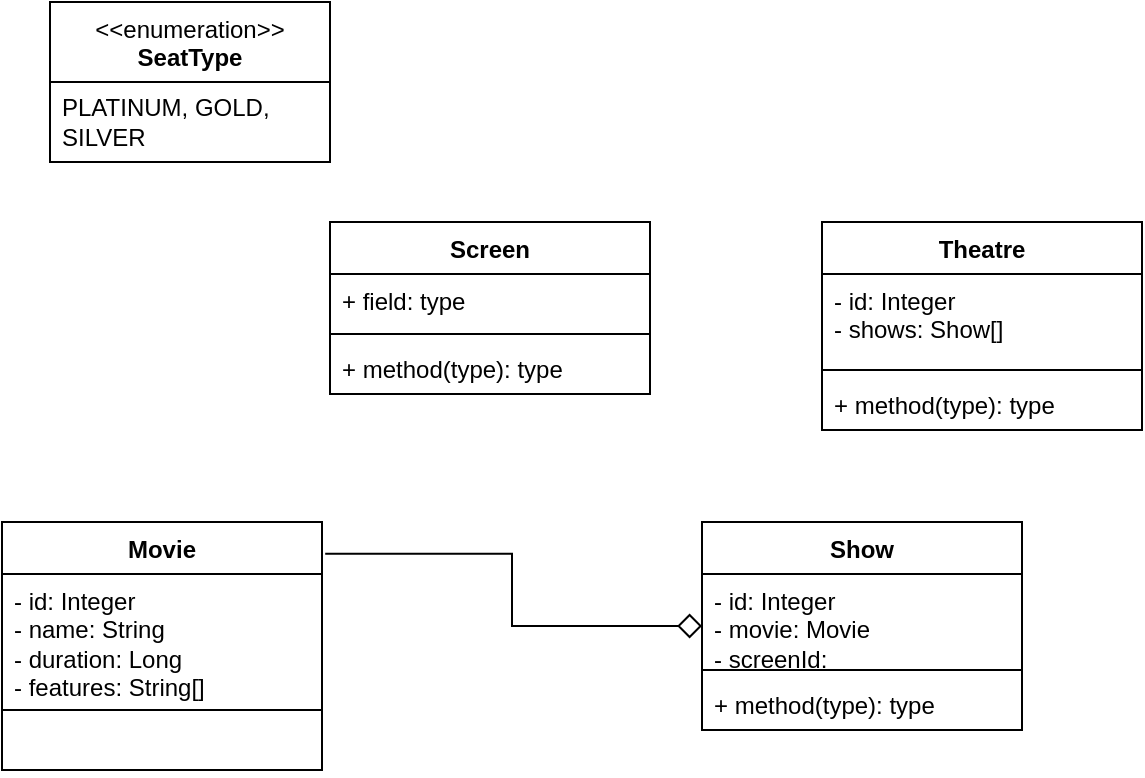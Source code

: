 <mxfile version="24.5.2" type="github">
  <diagram name="Page-1" id="YPxaZICVhEco1zUHnh6d">
    <mxGraphModel dx="1032" dy="530" grid="1" gridSize="10" guides="1" tooltips="1" connect="1" arrows="1" fold="1" page="1" pageScale="1" pageWidth="827" pageHeight="1169" math="0" shadow="0">
      <root>
        <mxCell id="0" />
        <mxCell id="1" parent="0" />
        <mxCell id="FYcy1s9Q1wEInNr1CtbZ-1" value="Screen" style="swimlane;fontStyle=1;align=center;verticalAlign=top;childLayout=stackLayout;horizontal=1;startSize=26;horizontalStack=0;resizeParent=1;resizeParentMax=0;resizeLast=0;collapsible=1;marginBottom=0;whiteSpace=wrap;html=1;" vertex="1" parent="1">
          <mxGeometry x="254" y="190" width="160" height="86" as="geometry" />
        </mxCell>
        <mxCell id="FYcy1s9Q1wEInNr1CtbZ-2" value="+ field: type" style="text;strokeColor=none;fillColor=none;align=left;verticalAlign=top;spacingLeft=4;spacingRight=4;overflow=hidden;rotatable=0;points=[[0,0.5],[1,0.5]];portConstraint=eastwest;whiteSpace=wrap;html=1;" vertex="1" parent="FYcy1s9Q1wEInNr1CtbZ-1">
          <mxGeometry y="26" width="160" height="26" as="geometry" />
        </mxCell>
        <mxCell id="FYcy1s9Q1wEInNr1CtbZ-3" value="" style="line;strokeWidth=1;fillColor=none;align=left;verticalAlign=middle;spacingTop=-1;spacingLeft=3;spacingRight=3;rotatable=0;labelPosition=right;points=[];portConstraint=eastwest;strokeColor=inherit;" vertex="1" parent="FYcy1s9Q1wEInNr1CtbZ-1">
          <mxGeometry y="52" width="160" height="8" as="geometry" />
        </mxCell>
        <mxCell id="FYcy1s9Q1wEInNr1CtbZ-4" value="+ method(type): type" style="text;strokeColor=none;fillColor=none;align=left;verticalAlign=top;spacingLeft=4;spacingRight=4;overflow=hidden;rotatable=0;points=[[0,0.5],[1,0.5]];portConstraint=eastwest;whiteSpace=wrap;html=1;" vertex="1" parent="FYcy1s9Q1wEInNr1CtbZ-1">
          <mxGeometry y="60" width="160" height="26" as="geometry" />
        </mxCell>
        <mxCell id="FYcy1s9Q1wEInNr1CtbZ-5" value="Theatre" style="swimlane;fontStyle=1;align=center;verticalAlign=top;childLayout=stackLayout;horizontal=1;startSize=26;horizontalStack=0;resizeParent=1;resizeParentMax=0;resizeLast=0;collapsible=1;marginBottom=0;whiteSpace=wrap;html=1;" vertex="1" parent="1">
          <mxGeometry x="500" y="190" width="160" height="104" as="geometry" />
        </mxCell>
        <mxCell id="FYcy1s9Q1wEInNr1CtbZ-6" value="- id: Integer&lt;div&gt;- shows: Show[]&lt;/div&gt;" style="text;strokeColor=none;fillColor=none;align=left;verticalAlign=top;spacingLeft=4;spacingRight=4;overflow=hidden;rotatable=0;points=[[0,0.5],[1,0.5]];portConstraint=eastwest;whiteSpace=wrap;html=1;" vertex="1" parent="FYcy1s9Q1wEInNr1CtbZ-5">
          <mxGeometry y="26" width="160" height="44" as="geometry" />
        </mxCell>
        <mxCell id="FYcy1s9Q1wEInNr1CtbZ-7" value="" style="line;strokeWidth=1;fillColor=none;align=left;verticalAlign=middle;spacingTop=-1;spacingLeft=3;spacingRight=3;rotatable=0;labelPosition=right;points=[];portConstraint=eastwest;strokeColor=inherit;" vertex="1" parent="FYcy1s9Q1wEInNr1CtbZ-5">
          <mxGeometry y="70" width="160" height="8" as="geometry" />
        </mxCell>
        <mxCell id="FYcy1s9Q1wEInNr1CtbZ-8" value="+ method(type): type" style="text;strokeColor=none;fillColor=none;align=left;verticalAlign=top;spacingLeft=4;spacingRight=4;overflow=hidden;rotatable=0;points=[[0,0.5],[1,0.5]];portConstraint=eastwest;whiteSpace=wrap;html=1;" vertex="1" parent="FYcy1s9Q1wEInNr1CtbZ-5">
          <mxGeometry y="78" width="160" height="26" as="geometry" />
        </mxCell>
        <mxCell id="FYcy1s9Q1wEInNr1CtbZ-9" value="&amp;lt;&amp;lt;enumeration&amp;gt;&amp;gt;&lt;br&gt;&lt;b&gt;SeatType&lt;/b&gt;" style="swimlane;fontStyle=0;align=center;verticalAlign=top;childLayout=stackLayout;horizontal=1;startSize=40;horizontalStack=0;resizeParent=1;resizeParentMax=0;resizeLast=0;collapsible=0;marginBottom=0;html=1;whiteSpace=wrap;" vertex="1" parent="1">
          <mxGeometry x="114" y="80" width="140" height="80" as="geometry" />
        </mxCell>
        <mxCell id="FYcy1s9Q1wEInNr1CtbZ-10" value="PLATINUM, GOLD, SILVER" style="text;html=1;strokeColor=none;fillColor=none;align=left;verticalAlign=middle;spacingLeft=4;spacingRight=4;overflow=hidden;rotatable=0;points=[[0,0.5],[1,0.5]];portConstraint=eastwest;whiteSpace=wrap;" vertex="1" parent="FYcy1s9Q1wEInNr1CtbZ-9">
          <mxGeometry y="40" width="140" height="40" as="geometry" />
        </mxCell>
        <mxCell id="FYcy1s9Q1wEInNr1CtbZ-11" value="Show" style="swimlane;fontStyle=1;align=center;verticalAlign=top;childLayout=stackLayout;horizontal=1;startSize=26;horizontalStack=0;resizeParent=1;resizeParentMax=0;resizeLast=0;collapsible=1;marginBottom=0;whiteSpace=wrap;html=1;" vertex="1" parent="1">
          <mxGeometry x="440" y="340" width="160" height="104" as="geometry" />
        </mxCell>
        <mxCell id="FYcy1s9Q1wEInNr1CtbZ-12" value="- id: Integer&lt;div&gt;- movie: Movie&lt;/div&gt;&lt;div&gt;- screenId:&amp;nbsp;&lt;/div&gt;" style="text;strokeColor=none;fillColor=none;align=left;verticalAlign=top;spacingLeft=4;spacingRight=4;overflow=hidden;rotatable=0;points=[[0,0.5],[1,0.5]];portConstraint=eastwest;whiteSpace=wrap;html=1;" vertex="1" parent="FYcy1s9Q1wEInNr1CtbZ-11">
          <mxGeometry y="26" width="160" height="44" as="geometry" />
        </mxCell>
        <mxCell id="FYcy1s9Q1wEInNr1CtbZ-13" value="" style="line;strokeWidth=1;fillColor=none;align=left;verticalAlign=middle;spacingTop=-1;spacingLeft=3;spacingRight=3;rotatable=0;labelPosition=right;points=[];portConstraint=eastwest;strokeColor=inherit;" vertex="1" parent="FYcy1s9Q1wEInNr1CtbZ-11">
          <mxGeometry y="70" width="160" height="8" as="geometry" />
        </mxCell>
        <mxCell id="FYcy1s9Q1wEInNr1CtbZ-14" value="+ method(type): type" style="text;strokeColor=none;fillColor=none;align=left;verticalAlign=top;spacingLeft=4;spacingRight=4;overflow=hidden;rotatable=0;points=[[0,0.5],[1,0.5]];portConstraint=eastwest;whiteSpace=wrap;html=1;" vertex="1" parent="FYcy1s9Q1wEInNr1CtbZ-11">
          <mxGeometry y="78" width="160" height="26" as="geometry" />
        </mxCell>
        <mxCell id="FYcy1s9Q1wEInNr1CtbZ-15" value="Movie" style="swimlane;fontStyle=1;align=center;verticalAlign=top;childLayout=stackLayout;horizontal=1;startSize=26;horizontalStack=0;resizeParent=1;resizeParentMax=0;resizeLast=0;collapsible=1;marginBottom=0;whiteSpace=wrap;html=1;" vertex="1" parent="1">
          <mxGeometry x="90" y="340" width="160" height="124" as="geometry" />
        </mxCell>
        <mxCell id="FYcy1s9Q1wEInNr1CtbZ-16" value="&lt;div&gt;- id: Integer&lt;/div&gt;- name: String&lt;div&gt;- duration: Long&lt;/div&gt;&lt;div&gt;- features: String[]&lt;/div&gt;" style="text;strokeColor=none;fillColor=none;align=left;verticalAlign=top;spacingLeft=4;spacingRight=4;overflow=hidden;rotatable=0;points=[[0,0.5],[1,0.5]];portConstraint=eastwest;whiteSpace=wrap;html=1;" vertex="1" parent="FYcy1s9Q1wEInNr1CtbZ-15">
          <mxGeometry y="26" width="160" height="64" as="geometry" />
        </mxCell>
        <mxCell id="FYcy1s9Q1wEInNr1CtbZ-17" value="" style="line;strokeWidth=1;fillColor=none;align=left;verticalAlign=middle;spacingTop=-1;spacingLeft=3;spacingRight=3;rotatable=0;labelPosition=right;points=[];portConstraint=eastwest;strokeColor=inherit;" vertex="1" parent="FYcy1s9Q1wEInNr1CtbZ-15">
          <mxGeometry y="90" width="160" height="8" as="geometry" />
        </mxCell>
        <mxCell id="FYcy1s9Q1wEInNr1CtbZ-18" value="&amp;nbsp;" style="text;strokeColor=none;fillColor=none;align=left;verticalAlign=top;spacingLeft=4;spacingRight=4;overflow=hidden;rotatable=0;points=[[0,0.5],[1,0.5]];portConstraint=eastwest;whiteSpace=wrap;html=1;" vertex="1" parent="FYcy1s9Q1wEInNr1CtbZ-15">
          <mxGeometry y="98" width="160" height="26" as="geometry" />
        </mxCell>
        <mxCell id="FYcy1s9Q1wEInNr1CtbZ-19" style="edgeStyle=orthogonalEdgeStyle;rounded=0;orthogonalLoop=1;jettySize=auto;html=1;entryX=1.01;entryY=0.128;entryDx=0;entryDy=0;entryPerimeter=0;endArrow=none;endFill=0;endSize=10;startSize=10;startArrow=diamond;startFill=0;" edge="1" parent="1" source="FYcy1s9Q1wEInNr1CtbZ-11" target="FYcy1s9Q1wEInNr1CtbZ-15">
          <mxGeometry relative="1" as="geometry" />
        </mxCell>
      </root>
    </mxGraphModel>
  </diagram>
</mxfile>

